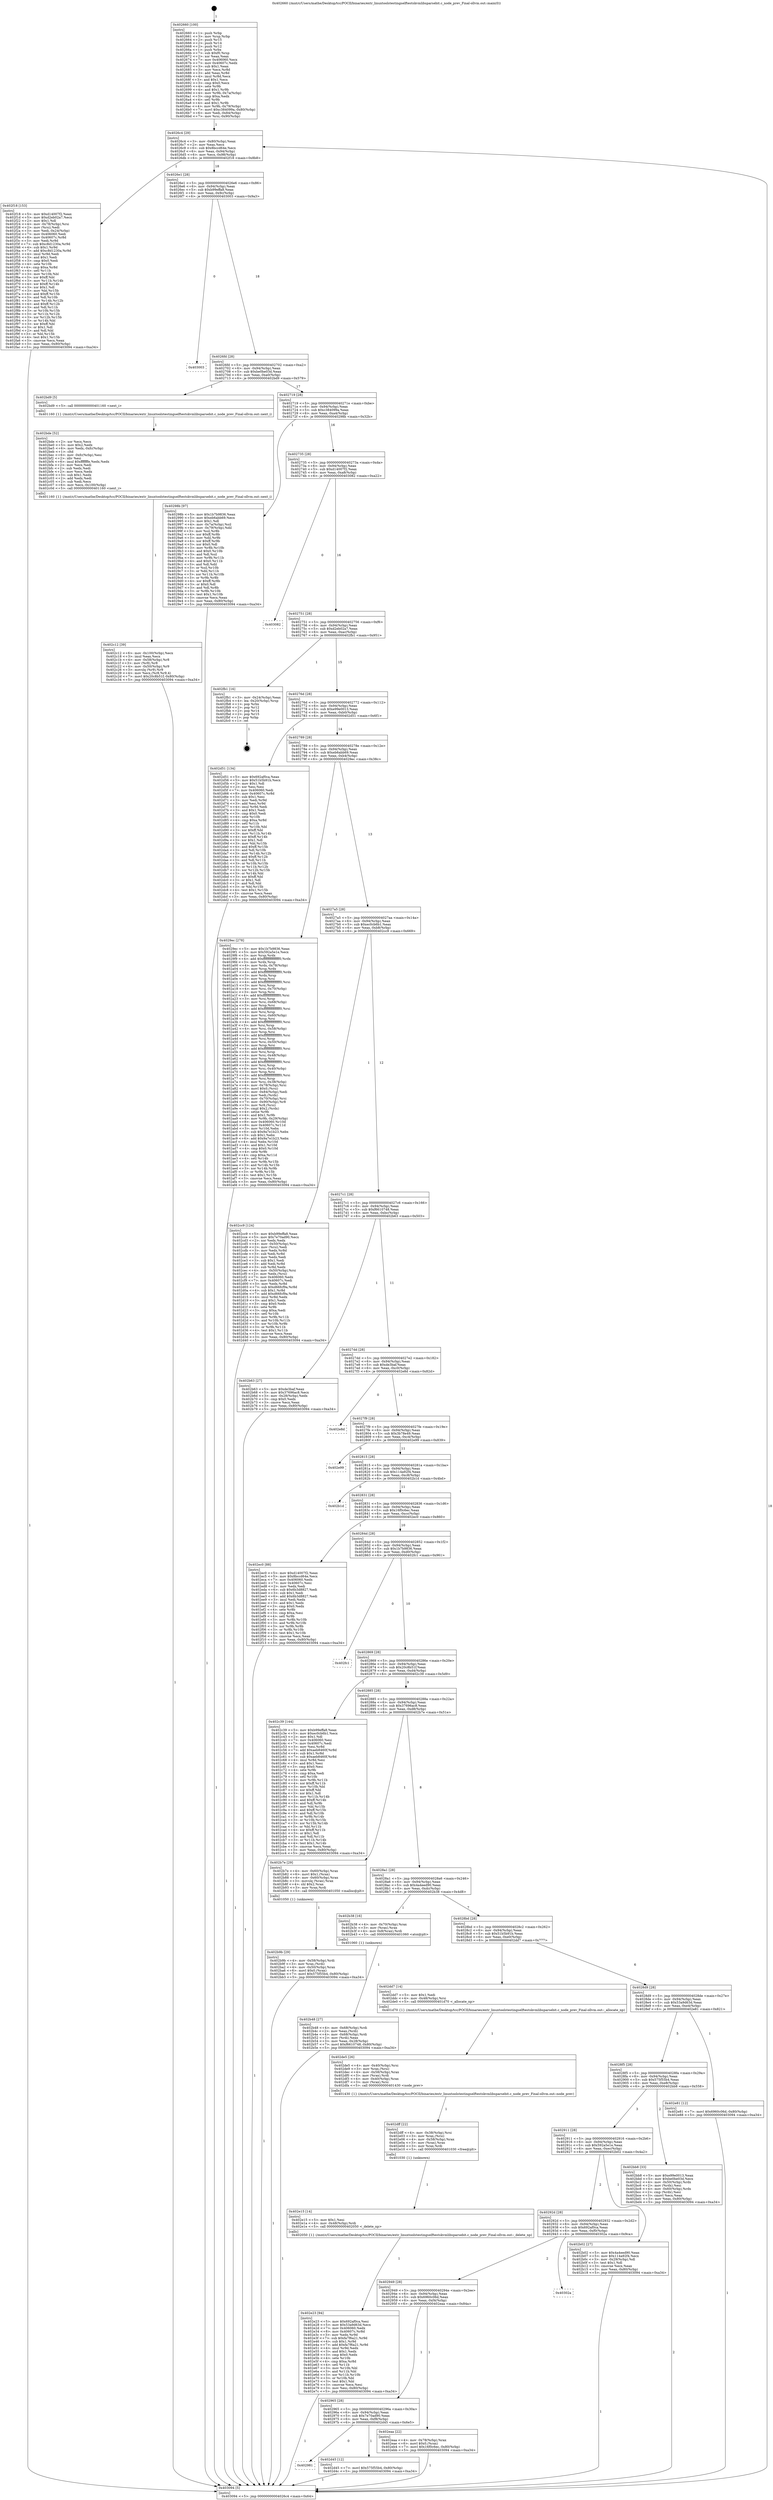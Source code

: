digraph "0x402660" {
  label = "0x402660 (/mnt/c/Users/mathe/Desktop/tcc/POCII/binaries/extr_linuxtoolstestingselftestskvmlibsparsebit.c_node_prev_Final-ollvm.out::main(0))"
  labelloc = "t"
  node[shape=record]

  Entry [label="",width=0.3,height=0.3,shape=circle,fillcolor=black,style=filled]
  "0x4026c4" [label="{
     0x4026c4 [29]\l
     | [instrs]\l
     &nbsp;&nbsp;0x4026c4 \<+3\>: mov -0x80(%rbp),%eax\l
     &nbsp;&nbsp;0x4026c7 \<+2\>: mov %eax,%ecx\l
     &nbsp;&nbsp;0x4026c9 \<+6\>: sub $0x8bccd64e,%ecx\l
     &nbsp;&nbsp;0x4026cf \<+6\>: mov %eax,-0x94(%rbp)\l
     &nbsp;&nbsp;0x4026d5 \<+6\>: mov %ecx,-0x98(%rbp)\l
     &nbsp;&nbsp;0x4026db \<+6\>: je 0000000000402f18 \<main+0x8b8\>\l
  }"]
  "0x402f18" [label="{
     0x402f18 [153]\l
     | [instrs]\l
     &nbsp;&nbsp;0x402f18 \<+5\>: mov $0xd14007f2,%eax\l
     &nbsp;&nbsp;0x402f1d \<+5\>: mov $0xd2eb02a7,%ecx\l
     &nbsp;&nbsp;0x402f22 \<+2\>: mov $0x1,%dl\l
     &nbsp;&nbsp;0x402f24 \<+4\>: mov -0x78(%rbp),%rsi\l
     &nbsp;&nbsp;0x402f28 \<+2\>: mov (%rsi),%edi\l
     &nbsp;&nbsp;0x402f2a \<+3\>: mov %edi,-0x24(%rbp)\l
     &nbsp;&nbsp;0x402f2d \<+7\>: mov 0x406060,%edi\l
     &nbsp;&nbsp;0x402f34 \<+8\>: mov 0x40607c,%r8d\l
     &nbsp;&nbsp;0x402f3c \<+3\>: mov %edi,%r9d\l
     &nbsp;&nbsp;0x402f3f \<+7\>: sub $0xc8d1230a,%r9d\l
     &nbsp;&nbsp;0x402f46 \<+4\>: sub $0x1,%r9d\l
     &nbsp;&nbsp;0x402f4a \<+7\>: add $0xc8d1230a,%r9d\l
     &nbsp;&nbsp;0x402f51 \<+4\>: imul %r9d,%edi\l
     &nbsp;&nbsp;0x402f55 \<+3\>: and $0x1,%edi\l
     &nbsp;&nbsp;0x402f58 \<+3\>: cmp $0x0,%edi\l
     &nbsp;&nbsp;0x402f5b \<+4\>: sete %r10b\l
     &nbsp;&nbsp;0x402f5f \<+4\>: cmp $0xa,%r8d\l
     &nbsp;&nbsp;0x402f63 \<+4\>: setl %r11b\l
     &nbsp;&nbsp;0x402f67 \<+3\>: mov %r10b,%bl\l
     &nbsp;&nbsp;0x402f6a \<+3\>: xor $0xff,%bl\l
     &nbsp;&nbsp;0x402f6d \<+3\>: mov %r11b,%r14b\l
     &nbsp;&nbsp;0x402f70 \<+4\>: xor $0xff,%r14b\l
     &nbsp;&nbsp;0x402f74 \<+3\>: xor $0x1,%dl\l
     &nbsp;&nbsp;0x402f77 \<+3\>: mov %bl,%r15b\l
     &nbsp;&nbsp;0x402f7a \<+4\>: and $0xff,%r15b\l
     &nbsp;&nbsp;0x402f7e \<+3\>: and %dl,%r10b\l
     &nbsp;&nbsp;0x402f81 \<+3\>: mov %r14b,%r12b\l
     &nbsp;&nbsp;0x402f84 \<+4\>: and $0xff,%r12b\l
     &nbsp;&nbsp;0x402f88 \<+3\>: and %dl,%r11b\l
     &nbsp;&nbsp;0x402f8b \<+3\>: or %r10b,%r15b\l
     &nbsp;&nbsp;0x402f8e \<+3\>: or %r11b,%r12b\l
     &nbsp;&nbsp;0x402f91 \<+3\>: xor %r12b,%r15b\l
     &nbsp;&nbsp;0x402f94 \<+3\>: or %r14b,%bl\l
     &nbsp;&nbsp;0x402f97 \<+3\>: xor $0xff,%bl\l
     &nbsp;&nbsp;0x402f9a \<+3\>: or $0x1,%dl\l
     &nbsp;&nbsp;0x402f9d \<+2\>: and %dl,%bl\l
     &nbsp;&nbsp;0x402f9f \<+3\>: or %bl,%r15b\l
     &nbsp;&nbsp;0x402fa2 \<+4\>: test $0x1,%r15b\l
     &nbsp;&nbsp;0x402fa6 \<+3\>: cmovne %ecx,%eax\l
     &nbsp;&nbsp;0x402fa9 \<+3\>: mov %eax,-0x80(%rbp)\l
     &nbsp;&nbsp;0x402fac \<+5\>: jmp 0000000000403094 \<main+0xa34\>\l
  }"]
  "0x4026e1" [label="{
     0x4026e1 [28]\l
     | [instrs]\l
     &nbsp;&nbsp;0x4026e1 \<+5\>: jmp 00000000004026e6 \<main+0x86\>\l
     &nbsp;&nbsp;0x4026e6 \<+6\>: mov -0x94(%rbp),%eax\l
     &nbsp;&nbsp;0x4026ec \<+5\>: sub $0xb99effa8,%eax\l
     &nbsp;&nbsp;0x4026f1 \<+6\>: mov %eax,-0x9c(%rbp)\l
     &nbsp;&nbsp;0x4026f7 \<+6\>: je 0000000000403003 \<main+0x9a3\>\l
  }"]
  Exit [label="",width=0.3,height=0.3,shape=circle,fillcolor=black,style=filled,peripheries=2]
  "0x403003" [label="{
     0x403003\l
  }", style=dashed]
  "0x4026fd" [label="{
     0x4026fd [28]\l
     | [instrs]\l
     &nbsp;&nbsp;0x4026fd \<+5\>: jmp 0000000000402702 \<main+0xa2\>\l
     &nbsp;&nbsp;0x402702 \<+6\>: mov -0x94(%rbp),%eax\l
     &nbsp;&nbsp;0x402708 \<+5\>: sub $0xbe0be03d,%eax\l
     &nbsp;&nbsp;0x40270d \<+6\>: mov %eax,-0xa0(%rbp)\l
     &nbsp;&nbsp;0x402713 \<+6\>: je 0000000000402bd9 \<main+0x579\>\l
  }"]
  "0x402e23" [label="{
     0x402e23 [94]\l
     | [instrs]\l
     &nbsp;&nbsp;0x402e23 \<+5\>: mov $0x692af0ca,%esi\l
     &nbsp;&nbsp;0x402e28 \<+5\>: mov $0x53a9d63d,%ecx\l
     &nbsp;&nbsp;0x402e2d \<+7\>: mov 0x406060,%edx\l
     &nbsp;&nbsp;0x402e34 \<+8\>: mov 0x40607c,%r8d\l
     &nbsp;&nbsp;0x402e3c \<+3\>: mov %edx,%r9d\l
     &nbsp;&nbsp;0x402e3f \<+7\>: sub $0xfa7f6a21,%r9d\l
     &nbsp;&nbsp;0x402e46 \<+4\>: sub $0x1,%r9d\l
     &nbsp;&nbsp;0x402e4a \<+7\>: add $0xfa7f6a21,%r9d\l
     &nbsp;&nbsp;0x402e51 \<+4\>: imul %r9d,%edx\l
     &nbsp;&nbsp;0x402e55 \<+3\>: and $0x1,%edx\l
     &nbsp;&nbsp;0x402e58 \<+3\>: cmp $0x0,%edx\l
     &nbsp;&nbsp;0x402e5b \<+4\>: sete %r10b\l
     &nbsp;&nbsp;0x402e5f \<+4\>: cmp $0xa,%r8d\l
     &nbsp;&nbsp;0x402e63 \<+4\>: setl %r11b\l
     &nbsp;&nbsp;0x402e67 \<+3\>: mov %r10b,%bl\l
     &nbsp;&nbsp;0x402e6a \<+3\>: and %r11b,%bl\l
     &nbsp;&nbsp;0x402e6d \<+3\>: xor %r11b,%r10b\l
     &nbsp;&nbsp;0x402e70 \<+3\>: or %r10b,%bl\l
     &nbsp;&nbsp;0x402e73 \<+3\>: test $0x1,%bl\l
     &nbsp;&nbsp;0x402e76 \<+3\>: cmovne %ecx,%esi\l
     &nbsp;&nbsp;0x402e79 \<+3\>: mov %esi,-0x80(%rbp)\l
     &nbsp;&nbsp;0x402e7c \<+5\>: jmp 0000000000403094 \<main+0xa34\>\l
  }"]
  "0x402bd9" [label="{
     0x402bd9 [5]\l
     | [instrs]\l
     &nbsp;&nbsp;0x402bd9 \<+5\>: call 0000000000401160 \<next_i\>\l
     | [calls]\l
     &nbsp;&nbsp;0x401160 \{1\} (/mnt/c/Users/mathe/Desktop/tcc/POCII/binaries/extr_linuxtoolstestingselftestskvmlibsparsebit.c_node_prev_Final-ollvm.out::next_i)\l
  }"]
  "0x402719" [label="{
     0x402719 [28]\l
     | [instrs]\l
     &nbsp;&nbsp;0x402719 \<+5\>: jmp 000000000040271e \<main+0xbe\>\l
     &nbsp;&nbsp;0x40271e \<+6\>: mov -0x94(%rbp),%eax\l
     &nbsp;&nbsp;0x402724 \<+5\>: sub $0xc384099a,%eax\l
     &nbsp;&nbsp;0x402729 \<+6\>: mov %eax,-0xa4(%rbp)\l
     &nbsp;&nbsp;0x40272f \<+6\>: je 000000000040298b \<main+0x32b\>\l
  }"]
  "0x402e15" [label="{
     0x402e15 [14]\l
     | [instrs]\l
     &nbsp;&nbsp;0x402e15 \<+5\>: mov $0x1,%esi\l
     &nbsp;&nbsp;0x402e1a \<+4\>: mov -0x48(%rbp),%rdi\l
     &nbsp;&nbsp;0x402e1e \<+5\>: call 0000000000402050 \<_delete_np\>\l
     | [calls]\l
     &nbsp;&nbsp;0x402050 \{1\} (/mnt/c/Users/mathe/Desktop/tcc/POCII/binaries/extr_linuxtoolstestingselftestskvmlibsparsebit.c_node_prev_Final-ollvm.out::_delete_np)\l
  }"]
  "0x40298b" [label="{
     0x40298b [97]\l
     | [instrs]\l
     &nbsp;&nbsp;0x40298b \<+5\>: mov $0x1b7b9836,%eax\l
     &nbsp;&nbsp;0x402990 \<+5\>: mov $0xeb6abb69,%ecx\l
     &nbsp;&nbsp;0x402995 \<+2\>: mov $0x1,%dl\l
     &nbsp;&nbsp;0x402997 \<+4\>: mov -0x7a(%rbp),%sil\l
     &nbsp;&nbsp;0x40299b \<+4\>: mov -0x79(%rbp),%dil\l
     &nbsp;&nbsp;0x40299f \<+3\>: mov %sil,%r8b\l
     &nbsp;&nbsp;0x4029a2 \<+4\>: xor $0xff,%r8b\l
     &nbsp;&nbsp;0x4029a6 \<+3\>: mov %dil,%r9b\l
     &nbsp;&nbsp;0x4029a9 \<+4\>: xor $0xff,%r9b\l
     &nbsp;&nbsp;0x4029ad \<+3\>: xor $0x0,%dl\l
     &nbsp;&nbsp;0x4029b0 \<+3\>: mov %r8b,%r10b\l
     &nbsp;&nbsp;0x4029b3 \<+4\>: and $0x0,%r10b\l
     &nbsp;&nbsp;0x4029b7 \<+3\>: and %dl,%sil\l
     &nbsp;&nbsp;0x4029ba \<+3\>: mov %r9b,%r11b\l
     &nbsp;&nbsp;0x4029bd \<+4\>: and $0x0,%r11b\l
     &nbsp;&nbsp;0x4029c1 \<+3\>: and %dl,%dil\l
     &nbsp;&nbsp;0x4029c4 \<+3\>: or %sil,%r10b\l
     &nbsp;&nbsp;0x4029c7 \<+3\>: or %dil,%r11b\l
     &nbsp;&nbsp;0x4029ca \<+3\>: xor %r11b,%r10b\l
     &nbsp;&nbsp;0x4029cd \<+3\>: or %r9b,%r8b\l
     &nbsp;&nbsp;0x4029d0 \<+4\>: xor $0xff,%r8b\l
     &nbsp;&nbsp;0x4029d4 \<+3\>: or $0x0,%dl\l
     &nbsp;&nbsp;0x4029d7 \<+3\>: and %dl,%r8b\l
     &nbsp;&nbsp;0x4029da \<+3\>: or %r8b,%r10b\l
     &nbsp;&nbsp;0x4029dd \<+4\>: test $0x1,%r10b\l
     &nbsp;&nbsp;0x4029e1 \<+3\>: cmovne %ecx,%eax\l
     &nbsp;&nbsp;0x4029e4 \<+3\>: mov %eax,-0x80(%rbp)\l
     &nbsp;&nbsp;0x4029e7 \<+5\>: jmp 0000000000403094 \<main+0xa34\>\l
  }"]
  "0x402735" [label="{
     0x402735 [28]\l
     | [instrs]\l
     &nbsp;&nbsp;0x402735 \<+5\>: jmp 000000000040273a \<main+0xda\>\l
     &nbsp;&nbsp;0x40273a \<+6\>: mov -0x94(%rbp),%eax\l
     &nbsp;&nbsp;0x402740 \<+5\>: sub $0xd14007f2,%eax\l
     &nbsp;&nbsp;0x402745 \<+6\>: mov %eax,-0xa8(%rbp)\l
     &nbsp;&nbsp;0x40274b \<+6\>: je 0000000000403082 \<main+0xa22\>\l
  }"]
  "0x403094" [label="{
     0x403094 [5]\l
     | [instrs]\l
     &nbsp;&nbsp;0x403094 \<+5\>: jmp 00000000004026c4 \<main+0x64\>\l
  }"]
  "0x402660" [label="{
     0x402660 [100]\l
     | [instrs]\l
     &nbsp;&nbsp;0x402660 \<+1\>: push %rbp\l
     &nbsp;&nbsp;0x402661 \<+3\>: mov %rsp,%rbp\l
     &nbsp;&nbsp;0x402664 \<+2\>: push %r15\l
     &nbsp;&nbsp;0x402666 \<+2\>: push %r14\l
     &nbsp;&nbsp;0x402668 \<+2\>: push %r12\l
     &nbsp;&nbsp;0x40266a \<+1\>: push %rbx\l
     &nbsp;&nbsp;0x40266b \<+7\>: sub $0xf0,%rsp\l
     &nbsp;&nbsp;0x402672 \<+2\>: xor %eax,%eax\l
     &nbsp;&nbsp;0x402674 \<+7\>: mov 0x406060,%ecx\l
     &nbsp;&nbsp;0x40267b \<+7\>: mov 0x40607c,%edx\l
     &nbsp;&nbsp;0x402682 \<+3\>: sub $0x1,%eax\l
     &nbsp;&nbsp;0x402685 \<+3\>: mov %ecx,%r8d\l
     &nbsp;&nbsp;0x402688 \<+3\>: add %eax,%r8d\l
     &nbsp;&nbsp;0x40268b \<+4\>: imul %r8d,%ecx\l
     &nbsp;&nbsp;0x40268f \<+3\>: and $0x1,%ecx\l
     &nbsp;&nbsp;0x402692 \<+3\>: cmp $0x0,%ecx\l
     &nbsp;&nbsp;0x402695 \<+4\>: sete %r9b\l
     &nbsp;&nbsp;0x402699 \<+4\>: and $0x1,%r9b\l
     &nbsp;&nbsp;0x40269d \<+4\>: mov %r9b,-0x7a(%rbp)\l
     &nbsp;&nbsp;0x4026a1 \<+3\>: cmp $0xa,%edx\l
     &nbsp;&nbsp;0x4026a4 \<+4\>: setl %r9b\l
     &nbsp;&nbsp;0x4026a8 \<+4\>: and $0x1,%r9b\l
     &nbsp;&nbsp;0x4026ac \<+4\>: mov %r9b,-0x79(%rbp)\l
     &nbsp;&nbsp;0x4026b0 \<+7\>: movl $0xc384099a,-0x80(%rbp)\l
     &nbsp;&nbsp;0x4026b7 \<+6\>: mov %edi,-0x84(%rbp)\l
     &nbsp;&nbsp;0x4026bd \<+7\>: mov %rsi,-0x90(%rbp)\l
  }"]
  "0x402dff" [label="{
     0x402dff [22]\l
     | [instrs]\l
     &nbsp;&nbsp;0x402dff \<+4\>: mov -0x38(%rbp),%rsi\l
     &nbsp;&nbsp;0x402e03 \<+3\>: mov %rax,(%rsi)\l
     &nbsp;&nbsp;0x402e06 \<+4\>: mov -0x58(%rbp),%rax\l
     &nbsp;&nbsp;0x402e0a \<+3\>: mov (%rax),%rax\l
     &nbsp;&nbsp;0x402e0d \<+3\>: mov %rax,%rdi\l
     &nbsp;&nbsp;0x402e10 \<+5\>: call 0000000000401030 \<free@plt\>\l
     | [calls]\l
     &nbsp;&nbsp;0x401030 \{1\} (unknown)\l
  }"]
  "0x403082" [label="{
     0x403082\l
  }", style=dashed]
  "0x402751" [label="{
     0x402751 [28]\l
     | [instrs]\l
     &nbsp;&nbsp;0x402751 \<+5\>: jmp 0000000000402756 \<main+0xf6\>\l
     &nbsp;&nbsp;0x402756 \<+6\>: mov -0x94(%rbp),%eax\l
     &nbsp;&nbsp;0x40275c \<+5\>: sub $0xd2eb02a7,%eax\l
     &nbsp;&nbsp;0x402761 \<+6\>: mov %eax,-0xac(%rbp)\l
     &nbsp;&nbsp;0x402767 \<+6\>: je 0000000000402fb1 \<main+0x951\>\l
  }"]
  "0x402de5" [label="{
     0x402de5 [26]\l
     | [instrs]\l
     &nbsp;&nbsp;0x402de5 \<+4\>: mov -0x40(%rbp),%rsi\l
     &nbsp;&nbsp;0x402de9 \<+3\>: mov %rax,(%rsi)\l
     &nbsp;&nbsp;0x402dec \<+4\>: mov -0x58(%rbp),%rax\l
     &nbsp;&nbsp;0x402df0 \<+3\>: mov (%rax),%rdi\l
     &nbsp;&nbsp;0x402df3 \<+4\>: mov -0x40(%rbp),%rax\l
     &nbsp;&nbsp;0x402df7 \<+3\>: mov (%rax),%rsi\l
     &nbsp;&nbsp;0x402dfa \<+5\>: call 0000000000401430 \<node_prev\>\l
     | [calls]\l
     &nbsp;&nbsp;0x401430 \{1\} (/mnt/c/Users/mathe/Desktop/tcc/POCII/binaries/extr_linuxtoolstestingselftestskvmlibsparsebit.c_node_prev_Final-ollvm.out::node_prev)\l
  }"]
  "0x402fb1" [label="{
     0x402fb1 [16]\l
     | [instrs]\l
     &nbsp;&nbsp;0x402fb1 \<+3\>: mov -0x24(%rbp),%eax\l
     &nbsp;&nbsp;0x402fb4 \<+4\>: lea -0x20(%rbp),%rsp\l
     &nbsp;&nbsp;0x402fb8 \<+1\>: pop %rbx\l
     &nbsp;&nbsp;0x402fb9 \<+2\>: pop %r12\l
     &nbsp;&nbsp;0x402fbb \<+2\>: pop %r14\l
     &nbsp;&nbsp;0x402fbd \<+2\>: pop %r15\l
     &nbsp;&nbsp;0x402fbf \<+1\>: pop %rbp\l
     &nbsp;&nbsp;0x402fc0 \<+1\>: ret\l
  }"]
  "0x40276d" [label="{
     0x40276d [28]\l
     | [instrs]\l
     &nbsp;&nbsp;0x40276d \<+5\>: jmp 0000000000402772 \<main+0x112\>\l
     &nbsp;&nbsp;0x402772 \<+6\>: mov -0x94(%rbp),%eax\l
     &nbsp;&nbsp;0x402778 \<+5\>: sub $0xe99e0013,%eax\l
     &nbsp;&nbsp;0x40277d \<+6\>: mov %eax,-0xb0(%rbp)\l
     &nbsp;&nbsp;0x402783 \<+6\>: je 0000000000402d51 \<main+0x6f1\>\l
  }"]
  "0x402981" [label="{
     0x402981\l
  }", style=dashed]
  "0x402d51" [label="{
     0x402d51 [134]\l
     | [instrs]\l
     &nbsp;&nbsp;0x402d51 \<+5\>: mov $0x692af0ca,%eax\l
     &nbsp;&nbsp;0x402d56 \<+5\>: mov $0x51b5b91b,%ecx\l
     &nbsp;&nbsp;0x402d5b \<+2\>: mov $0x1,%dl\l
     &nbsp;&nbsp;0x402d5d \<+2\>: xor %esi,%esi\l
     &nbsp;&nbsp;0x402d5f \<+7\>: mov 0x406060,%edi\l
     &nbsp;&nbsp;0x402d66 \<+8\>: mov 0x40607c,%r8d\l
     &nbsp;&nbsp;0x402d6e \<+3\>: sub $0x1,%esi\l
     &nbsp;&nbsp;0x402d71 \<+3\>: mov %edi,%r9d\l
     &nbsp;&nbsp;0x402d74 \<+3\>: add %esi,%r9d\l
     &nbsp;&nbsp;0x402d77 \<+4\>: imul %r9d,%edi\l
     &nbsp;&nbsp;0x402d7b \<+3\>: and $0x1,%edi\l
     &nbsp;&nbsp;0x402d7e \<+3\>: cmp $0x0,%edi\l
     &nbsp;&nbsp;0x402d81 \<+4\>: sete %r10b\l
     &nbsp;&nbsp;0x402d85 \<+4\>: cmp $0xa,%r8d\l
     &nbsp;&nbsp;0x402d89 \<+4\>: setl %r11b\l
     &nbsp;&nbsp;0x402d8d \<+3\>: mov %r10b,%bl\l
     &nbsp;&nbsp;0x402d90 \<+3\>: xor $0xff,%bl\l
     &nbsp;&nbsp;0x402d93 \<+3\>: mov %r11b,%r14b\l
     &nbsp;&nbsp;0x402d96 \<+4\>: xor $0xff,%r14b\l
     &nbsp;&nbsp;0x402d9a \<+3\>: xor $0x1,%dl\l
     &nbsp;&nbsp;0x402d9d \<+3\>: mov %bl,%r15b\l
     &nbsp;&nbsp;0x402da0 \<+4\>: and $0xff,%r15b\l
     &nbsp;&nbsp;0x402da4 \<+3\>: and %dl,%r10b\l
     &nbsp;&nbsp;0x402da7 \<+3\>: mov %r14b,%r12b\l
     &nbsp;&nbsp;0x402daa \<+4\>: and $0xff,%r12b\l
     &nbsp;&nbsp;0x402dae \<+3\>: and %dl,%r11b\l
     &nbsp;&nbsp;0x402db1 \<+3\>: or %r10b,%r15b\l
     &nbsp;&nbsp;0x402db4 \<+3\>: or %r11b,%r12b\l
     &nbsp;&nbsp;0x402db7 \<+3\>: xor %r12b,%r15b\l
     &nbsp;&nbsp;0x402dba \<+3\>: or %r14b,%bl\l
     &nbsp;&nbsp;0x402dbd \<+3\>: xor $0xff,%bl\l
     &nbsp;&nbsp;0x402dc0 \<+3\>: or $0x1,%dl\l
     &nbsp;&nbsp;0x402dc3 \<+2\>: and %dl,%bl\l
     &nbsp;&nbsp;0x402dc5 \<+3\>: or %bl,%r15b\l
     &nbsp;&nbsp;0x402dc8 \<+4\>: test $0x1,%r15b\l
     &nbsp;&nbsp;0x402dcc \<+3\>: cmovne %ecx,%eax\l
     &nbsp;&nbsp;0x402dcf \<+3\>: mov %eax,-0x80(%rbp)\l
     &nbsp;&nbsp;0x402dd2 \<+5\>: jmp 0000000000403094 \<main+0xa34\>\l
  }"]
  "0x402789" [label="{
     0x402789 [28]\l
     | [instrs]\l
     &nbsp;&nbsp;0x402789 \<+5\>: jmp 000000000040278e \<main+0x12e\>\l
     &nbsp;&nbsp;0x40278e \<+6\>: mov -0x94(%rbp),%eax\l
     &nbsp;&nbsp;0x402794 \<+5\>: sub $0xeb6abb69,%eax\l
     &nbsp;&nbsp;0x402799 \<+6\>: mov %eax,-0xb4(%rbp)\l
     &nbsp;&nbsp;0x40279f \<+6\>: je 00000000004029ec \<main+0x38c\>\l
  }"]
  "0x402d45" [label="{
     0x402d45 [12]\l
     | [instrs]\l
     &nbsp;&nbsp;0x402d45 \<+7\>: movl $0x575f55b4,-0x80(%rbp)\l
     &nbsp;&nbsp;0x402d4c \<+5\>: jmp 0000000000403094 \<main+0xa34\>\l
  }"]
  "0x4029ec" [label="{
     0x4029ec [278]\l
     | [instrs]\l
     &nbsp;&nbsp;0x4029ec \<+5\>: mov $0x1b7b9836,%eax\l
     &nbsp;&nbsp;0x4029f1 \<+5\>: mov $0x592a5e1e,%ecx\l
     &nbsp;&nbsp;0x4029f6 \<+3\>: mov %rsp,%rdx\l
     &nbsp;&nbsp;0x4029f9 \<+4\>: add $0xfffffffffffffff0,%rdx\l
     &nbsp;&nbsp;0x4029fd \<+3\>: mov %rdx,%rsp\l
     &nbsp;&nbsp;0x402a00 \<+4\>: mov %rdx,-0x78(%rbp)\l
     &nbsp;&nbsp;0x402a04 \<+3\>: mov %rsp,%rdx\l
     &nbsp;&nbsp;0x402a07 \<+4\>: add $0xfffffffffffffff0,%rdx\l
     &nbsp;&nbsp;0x402a0b \<+3\>: mov %rdx,%rsp\l
     &nbsp;&nbsp;0x402a0e \<+3\>: mov %rsp,%rsi\l
     &nbsp;&nbsp;0x402a11 \<+4\>: add $0xfffffffffffffff0,%rsi\l
     &nbsp;&nbsp;0x402a15 \<+3\>: mov %rsi,%rsp\l
     &nbsp;&nbsp;0x402a18 \<+4\>: mov %rsi,-0x70(%rbp)\l
     &nbsp;&nbsp;0x402a1c \<+3\>: mov %rsp,%rsi\l
     &nbsp;&nbsp;0x402a1f \<+4\>: add $0xfffffffffffffff0,%rsi\l
     &nbsp;&nbsp;0x402a23 \<+3\>: mov %rsi,%rsp\l
     &nbsp;&nbsp;0x402a26 \<+4\>: mov %rsi,-0x68(%rbp)\l
     &nbsp;&nbsp;0x402a2a \<+3\>: mov %rsp,%rsi\l
     &nbsp;&nbsp;0x402a2d \<+4\>: add $0xfffffffffffffff0,%rsi\l
     &nbsp;&nbsp;0x402a31 \<+3\>: mov %rsi,%rsp\l
     &nbsp;&nbsp;0x402a34 \<+4\>: mov %rsi,-0x60(%rbp)\l
     &nbsp;&nbsp;0x402a38 \<+3\>: mov %rsp,%rsi\l
     &nbsp;&nbsp;0x402a3b \<+4\>: add $0xfffffffffffffff0,%rsi\l
     &nbsp;&nbsp;0x402a3f \<+3\>: mov %rsi,%rsp\l
     &nbsp;&nbsp;0x402a42 \<+4\>: mov %rsi,-0x58(%rbp)\l
     &nbsp;&nbsp;0x402a46 \<+3\>: mov %rsp,%rsi\l
     &nbsp;&nbsp;0x402a49 \<+4\>: add $0xfffffffffffffff0,%rsi\l
     &nbsp;&nbsp;0x402a4d \<+3\>: mov %rsi,%rsp\l
     &nbsp;&nbsp;0x402a50 \<+4\>: mov %rsi,-0x50(%rbp)\l
     &nbsp;&nbsp;0x402a54 \<+3\>: mov %rsp,%rsi\l
     &nbsp;&nbsp;0x402a57 \<+4\>: add $0xfffffffffffffff0,%rsi\l
     &nbsp;&nbsp;0x402a5b \<+3\>: mov %rsi,%rsp\l
     &nbsp;&nbsp;0x402a5e \<+4\>: mov %rsi,-0x48(%rbp)\l
     &nbsp;&nbsp;0x402a62 \<+3\>: mov %rsp,%rsi\l
     &nbsp;&nbsp;0x402a65 \<+4\>: add $0xfffffffffffffff0,%rsi\l
     &nbsp;&nbsp;0x402a69 \<+3\>: mov %rsi,%rsp\l
     &nbsp;&nbsp;0x402a6c \<+4\>: mov %rsi,-0x40(%rbp)\l
     &nbsp;&nbsp;0x402a70 \<+3\>: mov %rsp,%rsi\l
     &nbsp;&nbsp;0x402a73 \<+4\>: add $0xfffffffffffffff0,%rsi\l
     &nbsp;&nbsp;0x402a77 \<+3\>: mov %rsi,%rsp\l
     &nbsp;&nbsp;0x402a7a \<+4\>: mov %rsi,-0x38(%rbp)\l
     &nbsp;&nbsp;0x402a7e \<+4\>: mov -0x78(%rbp),%rsi\l
     &nbsp;&nbsp;0x402a82 \<+6\>: movl $0x0,(%rsi)\l
     &nbsp;&nbsp;0x402a88 \<+6\>: mov -0x84(%rbp),%edi\l
     &nbsp;&nbsp;0x402a8e \<+2\>: mov %edi,(%rdx)\l
     &nbsp;&nbsp;0x402a90 \<+4\>: mov -0x70(%rbp),%rsi\l
     &nbsp;&nbsp;0x402a94 \<+7\>: mov -0x90(%rbp),%r8\l
     &nbsp;&nbsp;0x402a9b \<+3\>: mov %r8,(%rsi)\l
     &nbsp;&nbsp;0x402a9e \<+3\>: cmpl $0x2,(%rdx)\l
     &nbsp;&nbsp;0x402aa1 \<+4\>: setne %r9b\l
     &nbsp;&nbsp;0x402aa5 \<+4\>: and $0x1,%r9b\l
     &nbsp;&nbsp;0x402aa9 \<+4\>: mov %r9b,-0x29(%rbp)\l
     &nbsp;&nbsp;0x402aad \<+8\>: mov 0x406060,%r10d\l
     &nbsp;&nbsp;0x402ab5 \<+8\>: mov 0x40607c,%r11d\l
     &nbsp;&nbsp;0x402abd \<+3\>: mov %r10d,%ebx\l
     &nbsp;&nbsp;0x402ac0 \<+6\>: sub $0x9a7e1b23,%ebx\l
     &nbsp;&nbsp;0x402ac6 \<+3\>: sub $0x1,%ebx\l
     &nbsp;&nbsp;0x402ac9 \<+6\>: add $0x9a7e1b23,%ebx\l
     &nbsp;&nbsp;0x402acf \<+4\>: imul %ebx,%r10d\l
     &nbsp;&nbsp;0x402ad3 \<+4\>: and $0x1,%r10d\l
     &nbsp;&nbsp;0x402ad7 \<+4\>: cmp $0x0,%r10d\l
     &nbsp;&nbsp;0x402adb \<+4\>: sete %r9b\l
     &nbsp;&nbsp;0x402adf \<+4\>: cmp $0xa,%r11d\l
     &nbsp;&nbsp;0x402ae3 \<+4\>: setl %r14b\l
     &nbsp;&nbsp;0x402ae7 \<+3\>: mov %r9b,%r15b\l
     &nbsp;&nbsp;0x402aea \<+3\>: and %r14b,%r15b\l
     &nbsp;&nbsp;0x402aed \<+3\>: xor %r14b,%r9b\l
     &nbsp;&nbsp;0x402af0 \<+3\>: or %r9b,%r15b\l
     &nbsp;&nbsp;0x402af3 \<+4\>: test $0x1,%r15b\l
     &nbsp;&nbsp;0x402af7 \<+3\>: cmovne %ecx,%eax\l
     &nbsp;&nbsp;0x402afa \<+3\>: mov %eax,-0x80(%rbp)\l
     &nbsp;&nbsp;0x402afd \<+5\>: jmp 0000000000403094 \<main+0xa34\>\l
  }"]
  "0x4027a5" [label="{
     0x4027a5 [28]\l
     | [instrs]\l
     &nbsp;&nbsp;0x4027a5 \<+5\>: jmp 00000000004027aa \<main+0x14a\>\l
     &nbsp;&nbsp;0x4027aa \<+6\>: mov -0x94(%rbp),%eax\l
     &nbsp;&nbsp;0x4027b0 \<+5\>: sub $0xec0cb6b1,%eax\l
     &nbsp;&nbsp;0x4027b5 \<+6\>: mov %eax,-0xb8(%rbp)\l
     &nbsp;&nbsp;0x4027bb \<+6\>: je 0000000000402cc9 \<main+0x669\>\l
  }"]
  "0x402965" [label="{
     0x402965 [28]\l
     | [instrs]\l
     &nbsp;&nbsp;0x402965 \<+5\>: jmp 000000000040296a \<main+0x30a\>\l
     &nbsp;&nbsp;0x40296a \<+6\>: mov -0x94(%rbp),%eax\l
     &nbsp;&nbsp;0x402970 \<+5\>: sub $0x7e70ad90,%eax\l
     &nbsp;&nbsp;0x402975 \<+6\>: mov %eax,-0xf8(%rbp)\l
     &nbsp;&nbsp;0x40297b \<+6\>: je 0000000000402d45 \<main+0x6e5\>\l
  }"]
  "0x402eaa" [label="{
     0x402eaa [22]\l
     | [instrs]\l
     &nbsp;&nbsp;0x402eaa \<+4\>: mov -0x78(%rbp),%rax\l
     &nbsp;&nbsp;0x402eae \<+6\>: movl $0x0,(%rax)\l
     &nbsp;&nbsp;0x402eb4 \<+7\>: movl $0x16f0c6ec,-0x80(%rbp)\l
     &nbsp;&nbsp;0x402ebb \<+5\>: jmp 0000000000403094 \<main+0xa34\>\l
  }"]
  "0x402cc9" [label="{
     0x402cc9 [124]\l
     | [instrs]\l
     &nbsp;&nbsp;0x402cc9 \<+5\>: mov $0xb99effa8,%eax\l
     &nbsp;&nbsp;0x402cce \<+5\>: mov $0x7e70ad90,%ecx\l
     &nbsp;&nbsp;0x402cd3 \<+2\>: xor %edx,%edx\l
     &nbsp;&nbsp;0x402cd5 \<+4\>: mov -0x50(%rbp),%rsi\l
     &nbsp;&nbsp;0x402cd9 \<+2\>: mov (%rsi),%edi\l
     &nbsp;&nbsp;0x402cdb \<+3\>: mov %edx,%r8d\l
     &nbsp;&nbsp;0x402cde \<+3\>: sub %edi,%r8d\l
     &nbsp;&nbsp;0x402ce1 \<+2\>: mov %edx,%edi\l
     &nbsp;&nbsp;0x402ce3 \<+3\>: sub $0x1,%edi\l
     &nbsp;&nbsp;0x402ce6 \<+3\>: add %edi,%r8d\l
     &nbsp;&nbsp;0x402ce9 \<+3\>: sub %r8d,%edx\l
     &nbsp;&nbsp;0x402cec \<+4\>: mov -0x50(%rbp),%rsi\l
     &nbsp;&nbsp;0x402cf0 \<+2\>: mov %edx,(%rsi)\l
     &nbsp;&nbsp;0x402cf2 \<+7\>: mov 0x406060,%edx\l
     &nbsp;&nbsp;0x402cf9 \<+7\>: mov 0x40607c,%edi\l
     &nbsp;&nbsp;0x402d00 \<+3\>: mov %edx,%r8d\l
     &nbsp;&nbsp;0x402d03 \<+7\>: sub $0xd66fcf9a,%r8d\l
     &nbsp;&nbsp;0x402d0a \<+4\>: sub $0x1,%r8d\l
     &nbsp;&nbsp;0x402d0e \<+7\>: add $0xd66fcf9a,%r8d\l
     &nbsp;&nbsp;0x402d15 \<+4\>: imul %r8d,%edx\l
     &nbsp;&nbsp;0x402d19 \<+3\>: and $0x1,%edx\l
     &nbsp;&nbsp;0x402d1c \<+3\>: cmp $0x0,%edx\l
     &nbsp;&nbsp;0x402d1f \<+4\>: sete %r9b\l
     &nbsp;&nbsp;0x402d23 \<+3\>: cmp $0xa,%edi\l
     &nbsp;&nbsp;0x402d26 \<+4\>: setl %r10b\l
     &nbsp;&nbsp;0x402d2a \<+3\>: mov %r9b,%r11b\l
     &nbsp;&nbsp;0x402d2d \<+3\>: and %r10b,%r11b\l
     &nbsp;&nbsp;0x402d30 \<+3\>: xor %r10b,%r9b\l
     &nbsp;&nbsp;0x402d33 \<+3\>: or %r9b,%r11b\l
     &nbsp;&nbsp;0x402d36 \<+4\>: test $0x1,%r11b\l
     &nbsp;&nbsp;0x402d3a \<+3\>: cmovne %ecx,%eax\l
     &nbsp;&nbsp;0x402d3d \<+3\>: mov %eax,-0x80(%rbp)\l
     &nbsp;&nbsp;0x402d40 \<+5\>: jmp 0000000000403094 \<main+0xa34\>\l
  }"]
  "0x4027c1" [label="{
     0x4027c1 [28]\l
     | [instrs]\l
     &nbsp;&nbsp;0x4027c1 \<+5\>: jmp 00000000004027c6 \<main+0x166\>\l
     &nbsp;&nbsp;0x4027c6 \<+6\>: mov -0x94(%rbp),%eax\l
     &nbsp;&nbsp;0x4027cc \<+5\>: sub $0xf6610748,%eax\l
     &nbsp;&nbsp;0x4027d1 \<+6\>: mov %eax,-0xbc(%rbp)\l
     &nbsp;&nbsp;0x4027d7 \<+6\>: je 0000000000402b63 \<main+0x503\>\l
  }"]
  "0x402949" [label="{
     0x402949 [28]\l
     | [instrs]\l
     &nbsp;&nbsp;0x402949 \<+5\>: jmp 000000000040294e \<main+0x2ee\>\l
     &nbsp;&nbsp;0x40294e \<+6\>: mov -0x94(%rbp),%eax\l
     &nbsp;&nbsp;0x402954 \<+5\>: sub $0x6960c06d,%eax\l
     &nbsp;&nbsp;0x402959 \<+6\>: mov %eax,-0xf4(%rbp)\l
     &nbsp;&nbsp;0x40295f \<+6\>: je 0000000000402eaa \<main+0x84a\>\l
  }"]
  "0x402b63" [label="{
     0x402b63 [27]\l
     | [instrs]\l
     &nbsp;&nbsp;0x402b63 \<+5\>: mov $0xde3baf,%eax\l
     &nbsp;&nbsp;0x402b68 \<+5\>: mov $0x37696ac8,%ecx\l
     &nbsp;&nbsp;0x402b6d \<+3\>: mov -0x28(%rbp),%edx\l
     &nbsp;&nbsp;0x402b70 \<+3\>: cmp $0x0,%edx\l
     &nbsp;&nbsp;0x402b73 \<+3\>: cmove %ecx,%eax\l
     &nbsp;&nbsp;0x402b76 \<+3\>: mov %eax,-0x80(%rbp)\l
     &nbsp;&nbsp;0x402b79 \<+5\>: jmp 0000000000403094 \<main+0xa34\>\l
  }"]
  "0x4027dd" [label="{
     0x4027dd [28]\l
     | [instrs]\l
     &nbsp;&nbsp;0x4027dd \<+5\>: jmp 00000000004027e2 \<main+0x182\>\l
     &nbsp;&nbsp;0x4027e2 \<+6\>: mov -0x94(%rbp),%eax\l
     &nbsp;&nbsp;0x4027e8 \<+5\>: sub $0xde3baf,%eax\l
     &nbsp;&nbsp;0x4027ed \<+6\>: mov %eax,-0xc0(%rbp)\l
     &nbsp;&nbsp;0x4027f3 \<+6\>: je 0000000000402e8d \<main+0x82d\>\l
  }"]
  "0x40302a" [label="{
     0x40302a\l
  }", style=dashed]
  "0x402e8d" [label="{
     0x402e8d\l
  }", style=dashed]
  "0x4027f9" [label="{
     0x4027f9 [28]\l
     | [instrs]\l
     &nbsp;&nbsp;0x4027f9 \<+5\>: jmp 00000000004027fe \<main+0x19e\>\l
     &nbsp;&nbsp;0x4027fe \<+6\>: mov -0x94(%rbp),%eax\l
     &nbsp;&nbsp;0x402804 \<+5\>: sub $0x3b78e49,%eax\l
     &nbsp;&nbsp;0x402809 \<+6\>: mov %eax,-0xc4(%rbp)\l
     &nbsp;&nbsp;0x40280f \<+6\>: je 0000000000402e99 \<main+0x839\>\l
  }"]
  "0x402c12" [label="{
     0x402c12 [39]\l
     | [instrs]\l
     &nbsp;&nbsp;0x402c12 \<+6\>: mov -0x100(%rbp),%ecx\l
     &nbsp;&nbsp;0x402c18 \<+3\>: imul %eax,%ecx\l
     &nbsp;&nbsp;0x402c1b \<+4\>: mov -0x58(%rbp),%r8\l
     &nbsp;&nbsp;0x402c1f \<+3\>: mov (%r8),%r8\l
     &nbsp;&nbsp;0x402c22 \<+4\>: mov -0x50(%rbp),%r9\l
     &nbsp;&nbsp;0x402c26 \<+3\>: movslq (%r9),%r9\l
     &nbsp;&nbsp;0x402c29 \<+4\>: mov %ecx,(%r8,%r9,4)\l
     &nbsp;&nbsp;0x402c2d \<+7\>: movl $0x20c8b51f,-0x80(%rbp)\l
     &nbsp;&nbsp;0x402c34 \<+5\>: jmp 0000000000403094 \<main+0xa34\>\l
  }"]
  "0x402e99" [label="{
     0x402e99\l
  }", style=dashed]
  "0x402815" [label="{
     0x402815 [28]\l
     | [instrs]\l
     &nbsp;&nbsp;0x402815 \<+5\>: jmp 000000000040281a \<main+0x1ba\>\l
     &nbsp;&nbsp;0x40281a \<+6\>: mov -0x94(%rbp),%eax\l
     &nbsp;&nbsp;0x402820 \<+5\>: sub $0x114a92f4,%eax\l
     &nbsp;&nbsp;0x402825 \<+6\>: mov %eax,-0xc8(%rbp)\l
     &nbsp;&nbsp;0x40282b \<+6\>: je 0000000000402b1d \<main+0x4bd\>\l
  }"]
  "0x402bde" [label="{
     0x402bde [52]\l
     | [instrs]\l
     &nbsp;&nbsp;0x402bde \<+2\>: xor %ecx,%ecx\l
     &nbsp;&nbsp;0x402be0 \<+5\>: mov $0x2,%edx\l
     &nbsp;&nbsp;0x402be5 \<+6\>: mov %edx,-0xfc(%rbp)\l
     &nbsp;&nbsp;0x402beb \<+1\>: cltd\l
     &nbsp;&nbsp;0x402bec \<+6\>: mov -0xfc(%rbp),%esi\l
     &nbsp;&nbsp;0x402bf2 \<+2\>: idiv %esi\l
     &nbsp;&nbsp;0x402bf4 \<+6\>: imul $0xfffffffe,%edx,%edx\l
     &nbsp;&nbsp;0x402bfa \<+2\>: mov %ecx,%edi\l
     &nbsp;&nbsp;0x402bfc \<+2\>: sub %edx,%edi\l
     &nbsp;&nbsp;0x402bfe \<+2\>: mov %ecx,%edx\l
     &nbsp;&nbsp;0x402c00 \<+3\>: sub $0x1,%edx\l
     &nbsp;&nbsp;0x402c03 \<+2\>: add %edx,%edi\l
     &nbsp;&nbsp;0x402c05 \<+2\>: sub %edi,%ecx\l
     &nbsp;&nbsp;0x402c07 \<+6\>: mov %ecx,-0x100(%rbp)\l
     &nbsp;&nbsp;0x402c0d \<+5\>: call 0000000000401160 \<next_i\>\l
     | [calls]\l
     &nbsp;&nbsp;0x401160 \{1\} (/mnt/c/Users/mathe/Desktop/tcc/POCII/binaries/extr_linuxtoolstestingselftestskvmlibsparsebit.c_node_prev_Final-ollvm.out::next_i)\l
  }"]
  "0x402b1d" [label="{
     0x402b1d\l
  }", style=dashed]
  "0x402831" [label="{
     0x402831 [28]\l
     | [instrs]\l
     &nbsp;&nbsp;0x402831 \<+5\>: jmp 0000000000402836 \<main+0x1d6\>\l
     &nbsp;&nbsp;0x402836 \<+6\>: mov -0x94(%rbp),%eax\l
     &nbsp;&nbsp;0x40283c \<+5\>: sub $0x16f0c6ec,%eax\l
     &nbsp;&nbsp;0x402841 \<+6\>: mov %eax,-0xcc(%rbp)\l
     &nbsp;&nbsp;0x402847 \<+6\>: je 0000000000402ec0 \<main+0x860\>\l
  }"]
  "0x402b9b" [label="{
     0x402b9b [29]\l
     | [instrs]\l
     &nbsp;&nbsp;0x402b9b \<+4\>: mov -0x58(%rbp),%rdi\l
     &nbsp;&nbsp;0x402b9f \<+3\>: mov %rax,(%rdi)\l
     &nbsp;&nbsp;0x402ba2 \<+4\>: mov -0x50(%rbp),%rax\l
     &nbsp;&nbsp;0x402ba6 \<+6\>: movl $0x0,(%rax)\l
     &nbsp;&nbsp;0x402bac \<+7\>: movl $0x575f55b4,-0x80(%rbp)\l
     &nbsp;&nbsp;0x402bb3 \<+5\>: jmp 0000000000403094 \<main+0xa34\>\l
  }"]
  "0x402ec0" [label="{
     0x402ec0 [88]\l
     | [instrs]\l
     &nbsp;&nbsp;0x402ec0 \<+5\>: mov $0xd14007f2,%eax\l
     &nbsp;&nbsp;0x402ec5 \<+5\>: mov $0x8bccd64e,%ecx\l
     &nbsp;&nbsp;0x402eca \<+7\>: mov 0x406060,%edx\l
     &nbsp;&nbsp;0x402ed1 \<+7\>: mov 0x40607c,%esi\l
     &nbsp;&nbsp;0x402ed8 \<+2\>: mov %edx,%edi\l
     &nbsp;&nbsp;0x402eda \<+6\>: sub $0x6b3d8827,%edi\l
     &nbsp;&nbsp;0x402ee0 \<+3\>: sub $0x1,%edi\l
     &nbsp;&nbsp;0x402ee3 \<+6\>: add $0x6b3d8827,%edi\l
     &nbsp;&nbsp;0x402ee9 \<+3\>: imul %edi,%edx\l
     &nbsp;&nbsp;0x402eec \<+3\>: and $0x1,%edx\l
     &nbsp;&nbsp;0x402eef \<+3\>: cmp $0x0,%edx\l
     &nbsp;&nbsp;0x402ef2 \<+4\>: sete %r8b\l
     &nbsp;&nbsp;0x402ef6 \<+3\>: cmp $0xa,%esi\l
     &nbsp;&nbsp;0x402ef9 \<+4\>: setl %r9b\l
     &nbsp;&nbsp;0x402efd \<+3\>: mov %r8b,%r10b\l
     &nbsp;&nbsp;0x402f00 \<+3\>: and %r9b,%r10b\l
     &nbsp;&nbsp;0x402f03 \<+3\>: xor %r9b,%r8b\l
     &nbsp;&nbsp;0x402f06 \<+3\>: or %r8b,%r10b\l
     &nbsp;&nbsp;0x402f09 \<+4\>: test $0x1,%r10b\l
     &nbsp;&nbsp;0x402f0d \<+3\>: cmovne %ecx,%eax\l
     &nbsp;&nbsp;0x402f10 \<+3\>: mov %eax,-0x80(%rbp)\l
     &nbsp;&nbsp;0x402f13 \<+5\>: jmp 0000000000403094 \<main+0xa34\>\l
  }"]
  "0x40284d" [label="{
     0x40284d [28]\l
     | [instrs]\l
     &nbsp;&nbsp;0x40284d \<+5\>: jmp 0000000000402852 \<main+0x1f2\>\l
     &nbsp;&nbsp;0x402852 \<+6\>: mov -0x94(%rbp),%eax\l
     &nbsp;&nbsp;0x402858 \<+5\>: sub $0x1b7b9836,%eax\l
     &nbsp;&nbsp;0x40285d \<+6\>: mov %eax,-0xd0(%rbp)\l
     &nbsp;&nbsp;0x402863 \<+6\>: je 0000000000402fc1 \<main+0x961\>\l
  }"]
  "0x402b48" [label="{
     0x402b48 [27]\l
     | [instrs]\l
     &nbsp;&nbsp;0x402b48 \<+4\>: mov -0x68(%rbp),%rdi\l
     &nbsp;&nbsp;0x402b4c \<+2\>: mov %eax,(%rdi)\l
     &nbsp;&nbsp;0x402b4e \<+4\>: mov -0x68(%rbp),%rdi\l
     &nbsp;&nbsp;0x402b52 \<+2\>: mov (%rdi),%eax\l
     &nbsp;&nbsp;0x402b54 \<+3\>: mov %eax,-0x28(%rbp)\l
     &nbsp;&nbsp;0x402b57 \<+7\>: movl $0xf6610748,-0x80(%rbp)\l
     &nbsp;&nbsp;0x402b5e \<+5\>: jmp 0000000000403094 \<main+0xa34\>\l
  }"]
  "0x402fc1" [label="{
     0x402fc1\l
  }", style=dashed]
  "0x402869" [label="{
     0x402869 [28]\l
     | [instrs]\l
     &nbsp;&nbsp;0x402869 \<+5\>: jmp 000000000040286e \<main+0x20e\>\l
     &nbsp;&nbsp;0x40286e \<+6\>: mov -0x94(%rbp),%eax\l
     &nbsp;&nbsp;0x402874 \<+5\>: sub $0x20c8b51f,%eax\l
     &nbsp;&nbsp;0x402879 \<+6\>: mov %eax,-0xd4(%rbp)\l
     &nbsp;&nbsp;0x40287f \<+6\>: je 0000000000402c39 \<main+0x5d9\>\l
  }"]
  "0x40292d" [label="{
     0x40292d [28]\l
     | [instrs]\l
     &nbsp;&nbsp;0x40292d \<+5\>: jmp 0000000000402932 \<main+0x2d2\>\l
     &nbsp;&nbsp;0x402932 \<+6\>: mov -0x94(%rbp),%eax\l
     &nbsp;&nbsp;0x402938 \<+5\>: sub $0x692af0ca,%eax\l
     &nbsp;&nbsp;0x40293d \<+6\>: mov %eax,-0xf0(%rbp)\l
     &nbsp;&nbsp;0x402943 \<+6\>: je 000000000040302a \<main+0x9ca\>\l
  }"]
  "0x402c39" [label="{
     0x402c39 [144]\l
     | [instrs]\l
     &nbsp;&nbsp;0x402c39 \<+5\>: mov $0xb99effa8,%eax\l
     &nbsp;&nbsp;0x402c3e \<+5\>: mov $0xec0cb6b1,%ecx\l
     &nbsp;&nbsp;0x402c43 \<+2\>: mov $0x1,%dl\l
     &nbsp;&nbsp;0x402c45 \<+7\>: mov 0x406060,%esi\l
     &nbsp;&nbsp;0x402c4c \<+7\>: mov 0x40607c,%edi\l
     &nbsp;&nbsp;0x402c53 \<+3\>: mov %esi,%r8d\l
     &nbsp;&nbsp;0x402c56 \<+7\>: add $0xaeb8460f,%r8d\l
     &nbsp;&nbsp;0x402c5d \<+4\>: sub $0x1,%r8d\l
     &nbsp;&nbsp;0x402c61 \<+7\>: sub $0xaeb8460f,%r8d\l
     &nbsp;&nbsp;0x402c68 \<+4\>: imul %r8d,%esi\l
     &nbsp;&nbsp;0x402c6c \<+3\>: and $0x1,%esi\l
     &nbsp;&nbsp;0x402c6f \<+3\>: cmp $0x0,%esi\l
     &nbsp;&nbsp;0x402c72 \<+4\>: sete %r9b\l
     &nbsp;&nbsp;0x402c76 \<+3\>: cmp $0xa,%edi\l
     &nbsp;&nbsp;0x402c79 \<+4\>: setl %r10b\l
     &nbsp;&nbsp;0x402c7d \<+3\>: mov %r9b,%r11b\l
     &nbsp;&nbsp;0x402c80 \<+4\>: xor $0xff,%r11b\l
     &nbsp;&nbsp;0x402c84 \<+3\>: mov %r10b,%bl\l
     &nbsp;&nbsp;0x402c87 \<+3\>: xor $0xff,%bl\l
     &nbsp;&nbsp;0x402c8a \<+3\>: xor $0x1,%dl\l
     &nbsp;&nbsp;0x402c8d \<+3\>: mov %r11b,%r14b\l
     &nbsp;&nbsp;0x402c90 \<+4\>: and $0xff,%r14b\l
     &nbsp;&nbsp;0x402c94 \<+3\>: and %dl,%r9b\l
     &nbsp;&nbsp;0x402c97 \<+3\>: mov %bl,%r15b\l
     &nbsp;&nbsp;0x402c9a \<+4\>: and $0xff,%r15b\l
     &nbsp;&nbsp;0x402c9e \<+3\>: and %dl,%r10b\l
     &nbsp;&nbsp;0x402ca1 \<+3\>: or %r9b,%r14b\l
     &nbsp;&nbsp;0x402ca4 \<+3\>: or %r10b,%r15b\l
     &nbsp;&nbsp;0x402ca7 \<+3\>: xor %r15b,%r14b\l
     &nbsp;&nbsp;0x402caa \<+3\>: or %bl,%r11b\l
     &nbsp;&nbsp;0x402cad \<+4\>: xor $0xff,%r11b\l
     &nbsp;&nbsp;0x402cb1 \<+3\>: or $0x1,%dl\l
     &nbsp;&nbsp;0x402cb4 \<+3\>: and %dl,%r11b\l
     &nbsp;&nbsp;0x402cb7 \<+3\>: or %r11b,%r14b\l
     &nbsp;&nbsp;0x402cba \<+4\>: test $0x1,%r14b\l
     &nbsp;&nbsp;0x402cbe \<+3\>: cmovne %ecx,%eax\l
     &nbsp;&nbsp;0x402cc1 \<+3\>: mov %eax,-0x80(%rbp)\l
     &nbsp;&nbsp;0x402cc4 \<+5\>: jmp 0000000000403094 \<main+0xa34\>\l
  }"]
  "0x402885" [label="{
     0x402885 [28]\l
     | [instrs]\l
     &nbsp;&nbsp;0x402885 \<+5\>: jmp 000000000040288a \<main+0x22a\>\l
     &nbsp;&nbsp;0x40288a \<+6\>: mov -0x94(%rbp),%eax\l
     &nbsp;&nbsp;0x402890 \<+5\>: sub $0x37696ac8,%eax\l
     &nbsp;&nbsp;0x402895 \<+6\>: mov %eax,-0xd8(%rbp)\l
     &nbsp;&nbsp;0x40289b \<+6\>: je 0000000000402b7e \<main+0x51e\>\l
  }"]
  "0x402b02" [label="{
     0x402b02 [27]\l
     | [instrs]\l
     &nbsp;&nbsp;0x402b02 \<+5\>: mov $0x4a4eed90,%eax\l
     &nbsp;&nbsp;0x402b07 \<+5\>: mov $0x114a92f4,%ecx\l
     &nbsp;&nbsp;0x402b0c \<+3\>: mov -0x29(%rbp),%dl\l
     &nbsp;&nbsp;0x402b0f \<+3\>: test $0x1,%dl\l
     &nbsp;&nbsp;0x402b12 \<+3\>: cmovne %ecx,%eax\l
     &nbsp;&nbsp;0x402b15 \<+3\>: mov %eax,-0x80(%rbp)\l
     &nbsp;&nbsp;0x402b18 \<+5\>: jmp 0000000000403094 \<main+0xa34\>\l
  }"]
  "0x402b7e" [label="{
     0x402b7e [29]\l
     | [instrs]\l
     &nbsp;&nbsp;0x402b7e \<+4\>: mov -0x60(%rbp),%rax\l
     &nbsp;&nbsp;0x402b82 \<+6\>: movl $0x1,(%rax)\l
     &nbsp;&nbsp;0x402b88 \<+4\>: mov -0x60(%rbp),%rax\l
     &nbsp;&nbsp;0x402b8c \<+3\>: movslq (%rax),%rax\l
     &nbsp;&nbsp;0x402b8f \<+4\>: shl $0x2,%rax\l
     &nbsp;&nbsp;0x402b93 \<+3\>: mov %rax,%rdi\l
     &nbsp;&nbsp;0x402b96 \<+5\>: call 0000000000401050 \<malloc@plt\>\l
     | [calls]\l
     &nbsp;&nbsp;0x401050 \{1\} (unknown)\l
  }"]
  "0x4028a1" [label="{
     0x4028a1 [28]\l
     | [instrs]\l
     &nbsp;&nbsp;0x4028a1 \<+5\>: jmp 00000000004028a6 \<main+0x246\>\l
     &nbsp;&nbsp;0x4028a6 \<+6\>: mov -0x94(%rbp),%eax\l
     &nbsp;&nbsp;0x4028ac \<+5\>: sub $0x4a4eed90,%eax\l
     &nbsp;&nbsp;0x4028b1 \<+6\>: mov %eax,-0xdc(%rbp)\l
     &nbsp;&nbsp;0x4028b7 \<+6\>: je 0000000000402b38 \<main+0x4d8\>\l
  }"]
  "0x402911" [label="{
     0x402911 [28]\l
     | [instrs]\l
     &nbsp;&nbsp;0x402911 \<+5\>: jmp 0000000000402916 \<main+0x2b6\>\l
     &nbsp;&nbsp;0x402916 \<+6\>: mov -0x94(%rbp),%eax\l
     &nbsp;&nbsp;0x40291c \<+5\>: sub $0x592a5e1e,%eax\l
     &nbsp;&nbsp;0x402921 \<+6\>: mov %eax,-0xec(%rbp)\l
     &nbsp;&nbsp;0x402927 \<+6\>: je 0000000000402b02 \<main+0x4a2\>\l
  }"]
  "0x402b38" [label="{
     0x402b38 [16]\l
     | [instrs]\l
     &nbsp;&nbsp;0x402b38 \<+4\>: mov -0x70(%rbp),%rax\l
     &nbsp;&nbsp;0x402b3c \<+3\>: mov (%rax),%rax\l
     &nbsp;&nbsp;0x402b3f \<+4\>: mov 0x8(%rax),%rdi\l
     &nbsp;&nbsp;0x402b43 \<+5\>: call 0000000000401060 \<atoi@plt\>\l
     | [calls]\l
     &nbsp;&nbsp;0x401060 \{1\} (unknown)\l
  }"]
  "0x4028bd" [label="{
     0x4028bd [28]\l
     | [instrs]\l
     &nbsp;&nbsp;0x4028bd \<+5\>: jmp 00000000004028c2 \<main+0x262\>\l
     &nbsp;&nbsp;0x4028c2 \<+6\>: mov -0x94(%rbp),%eax\l
     &nbsp;&nbsp;0x4028c8 \<+5\>: sub $0x51b5b91b,%eax\l
     &nbsp;&nbsp;0x4028cd \<+6\>: mov %eax,-0xe0(%rbp)\l
     &nbsp;&nbsp;0x4028d3 \<+6\>: je 0000000000402dd7 \<main+0x777\>\l
  }"]
  "0x402bb8" [label="{
     0x402bb8 [33]\l
     | [instrs]\l
     &nbsp;&nbsp;0x402bb8 \<+5\>: mov $0xe99e0013,%eax\l
     &nbsp;&nbsp;0x402bbd \<+5\>: mov $0xbe0be03d,%ecx\l
     &nbsp;&nbsp;0x402bc2 \<+4\>: mov -0x50(%rbp),%rdx\l
     &nbsp;&nbsp;0x402bc6 \<+2\>: mov (%rdx),%esi\l
     &nbsp;&nbsp;0x402bc8 \<+4\>: mov -0x60(%rbp),%rdx\l
     &nbsp;&nbsp;0x402bcc \<+2\>: cmp (%rdx),%esi\l
     &nbsp;&nbsp;0x402bce \<+3\>: cmovl %ecx,%eax\l
     &nbsp;&nbsp;0x402bd1 \<+3\>: mov %eax,-0x80(%rbp)\l
     &nbsp;&nbsp;0x402bd4 \<+5\>: jmp 0000000000403094 \<main+0xa34\>\l
  }"]
  "0x402dd7" [label="{
     0x402dd7 [14]\l
     | [instrs]\l
     &nbsp;&nbsp;0x402dd7 \<+5\>: mov $0x1,%edi\l
     &nbsp;&nbsp;0x402ddc \<+4\>: mov -0x48(%rbp),%rsi\l
     &nbsp;&nbsp;0x402de0 \<+5\>: call 0000000000401d70 \<_allocate_np\>\l
     | [calls]\l
     &nbsp;&nbsp;0x401d70 \{1\} (/mnt/c/Users/mathe/Desktop/tcc/POCII/binaries/extr_linuxtoolstestingselftestskvmlibsparsebit.c_node_prev_Final-ollvm.out::_allocate_np)\l
  }"]
  "0x4028d9" [label="{
     0x4028d9 [28]\l
     | [instrs]\l
     &nbsp;&nbsp;0x4028d9 \<+5\>: jmp 00000000004028de \<main+0x27e\>\l
     &nbsp;&nbsp;0x4028de \<+6\>: mov -0x94(%rbp),%eax\l
     &nbsp;&nbsp;0x4028e4 \<+5\>: sub $0x53a9d63d,%eax\l
     &nbsp;&nbsp;0x4028e9 \<+6\>: mov %eax,-0xe4(%rbp)\l
     &nbsp;&nbsp;0x4028ef \<+6\>: je 0000000000402e81 \<main+0x821\>\l
  }"]
  "0x4028f5" [label="{
     0x4028f5 [28]\l
     | [instrs]\l
     &nbsp;&nbsp;0x4028f5 \<+5\>: jmp 00000000004028fa \<main+0x29a\>\l
     &nbsp;&nbsp;0x4028fa \<+6\>: mov -0x94(%rbp),%eax\l
     &nbsp;&nbsp;0x402900 \<+5\>: sub $0x575f55b4,%eax\l
     &nbsp;&nbsp;0x402905 \<+6\>: mov %eax,-0xe8(%rbp)\l
     &nbsp;&nbsp;0x40290b \<+6\>: je 0000000000402bb8 \<main+0x558\>\l
  }"]
  "0x402e81" [label="{
     0x402e81 [12]\l
     | [instrs]\l
     &nbsp;&nbsp;0x402e81 \<+7\>: movl $0x6960c06d,-0x80(%rbp)\l
     &nbsp;&nbsp;0x402e88 \<+5\>: jmp 0000000000403094 \<main+0xa34\>\l
  }"]
  Entry -> "0x402660" [label=" 1"]
  "0x4026c4" -> "0x402f18" [label=" 1"]
  "0x4026c4" -> "0x4026e1" [label=" 18"]
  "0x402fb1" -> Exit [label=" 1"]
  "0x4026e1" -> "0x403003" [label=" 0"]
  "0x4026e1" -> "0x4026fd" [label=" 18"]
  "0x402f18" -> "0x403094" [label=" 1"]
  "0x4026fd" -> "0x402bd9" [label=" 1"]
  "0x4026fd" -> "0x402719" [label=" 17"]
  "0x402ec0" -> "0x403094" [label=" 1"]
  "0x402719" -> "0x40298b" [label=" 1"]
  "0x402719" -> "0x402735" [label=" 16"]
  "0x40298b" -> "0x403094" [label=" 1"]
  "0x402660" -> "0x4026c4" [label=" 1"]
  "0x403094" -> "0x4026c4" [label=" 18"]
  "0x402eaa" -> "0x403094" [label=" 1"]
  "0x402735" -> "0x403082" [label=" 0"]
  "0x402735" -> "0x402751" [label=" 16"]
  "0x402e81" -> "0x403094" [label=" 1"]
  "0x402751" -> "0x402fb1" [label=" 1"]
  "0x402751" -> "0x40276d" [label=" 15"]
  "0x402e23" -> "0x403094" [label=" 1"]
  "0x40276d" -> "0x402d51" [label=" 1"]
  "0x40276d" -> "0x402789" [label=" 14"]
  "0x402e15" -> "0x402e23" [label=" 1"]
  "0x402789" -> "0x4029ec" [label=" 1"]
  "0x402789" -> "0x4027a5" [label=" 13"]
  "0x402dff" -> "0x402e15" [label=" 1"]
  "0x4029ec" -> "0x403094" [label=" 1"]
  "0x402dd7" -> "0x402de5" [label=" 1"]
  "0x4027a5" -> "0x402cc9" [label=" 1"]
  "0x4027a5" -> "0x4027c1" [label=" 12"]
  "0x402d51" -> "0x403094" [label=" 1"]
  "0x4027c1" -> "0x402b63" [label=" 1"]
  "0x4027c1" -> "0x4027dd" [label=" 11"]
  "0x402965" -> "0x402981" [label=" 0"]
  "0x4027dd" -> "0x402e8d" [label=" 0"]
  "0x4027dd" -> "0x4027f9" [label=" 11"]
  "0x402965" -> "0x402d45" [label=" 1"]
  "0x4027f9" -> "0x402e99" [label=" 0"]
  "0x4027f9" -> "0x402815" [label=" 11"]
  "0x402949" -> "0x402965" [label=" 1"]
  "0x402815" -> "0x402b1d" [label=" 0"]
  "0x402815" -> "0x402831" [label=" 11"]
  "0x402949" -> "0x402eaa" [label=" 1"]
  "0x402831" -> "0x402ec0" [label=" 1"]
  "0x402831" -> "0x40284d" [label=" 10"]
  "0x402d45" -> "0x403094" [label=" 1"]
  "0x40284d" -> "0x402fc1" [label=" 0"]
  "0x40284d" -> "0x402869" [label=" 10"]
  "0x40292d" -> "0x402949" [label=" 2"]
  "0x402869" -> "0x402c39" [label=" 1"]
  "0x402869" -> "0x402885" [label=" 9"]
  "0x40292d" -> "0x40302a" [label=" 0"]
  "0x402885" -> "0x402b7e" [label=" 1"]
  "0x402885" -> "0x4028a1" [label=" 8"]
  "0x402de5" -> "0x402dff" [label=" 1"]
  "0x4028a1" -> "0x402b38" [label=" 1"]
  "0x4028a1" -> "0x4028bd" [label=" 7"]
  "0x402c39" -> "0x403094" [label=" 1"]
  "0x4028bd" -> "0x402dd7" [label=" 1"]
  "0x4028bd" -> "0x4028d9" [label=" 6"]
  "0x402c12" -> "0x403094" [label=" 1"]
  "0x4028d9" -> "0x402e81" [label=" 1"]
  "0x4028d9" -> "0x4028f5" [label=" 5"]
  "0x402bde" -> "0x402c12" [label=" 1"]
  "0x4028f5" -> "0x402bb8" [label=" 2"]
  "0x4028f5" -> "0x402911" [label=" 3"]
  "0x402cc9" -> "0x403094" [label=" 1"]
  "0x402911" -> "0x402b02" [label=" 1"]
  "0x402911" -> "0x40292d" [label=" 2"]
  "0x402b02" -> "0x403094" [label=" 1"]
  "0x402b38" -> "0x402b48" [label=" 1"]
  "0x402b48" -> "0x403094" [label=" 1"]
  "0x402b63" -> "0x403094" [label=" 1"]
  "0x402b7e" -> "0x402b9b" [label=" 1"]
  "0x402b9b" -> "0x403094" [label=" 1"]
  "0x402bb8" -> "0x403094" [label=" 2"]
  "0x402bd9" -> "0x402bde" [label=" 1"]
}

